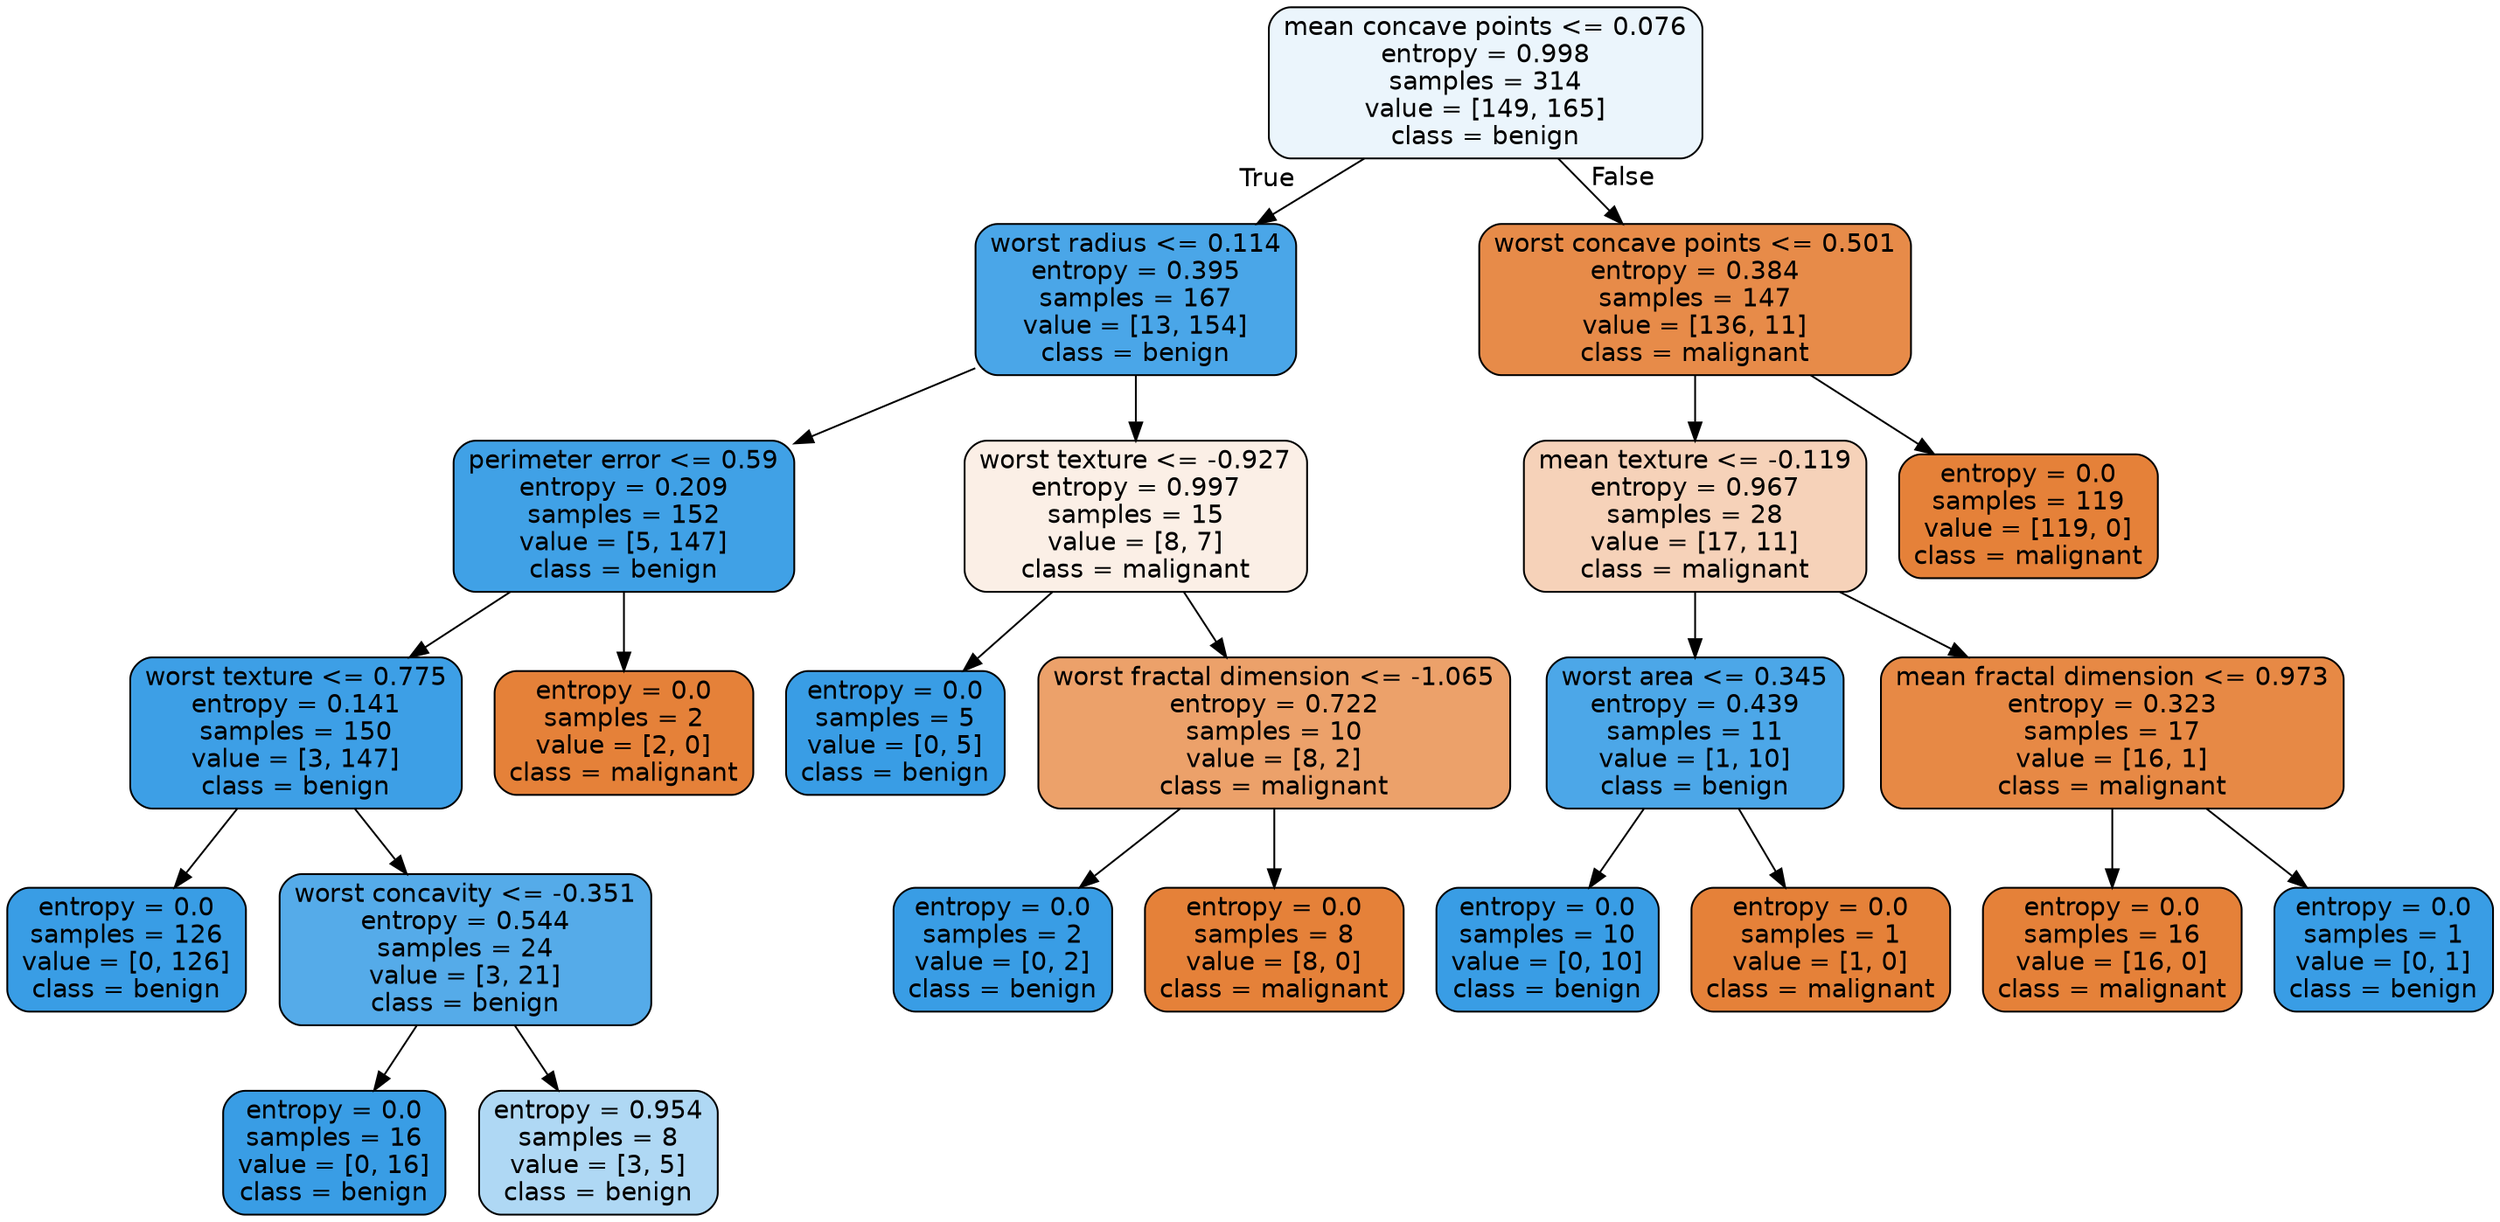 digraph Tree {
node [shape=box, style="filled, rounded", color="black", fontname=helvetica] ;
edge [fontname=helvetica] ;
0 [label="mean concave points <= 0.076\nentropy = 0.998\nsamples = 314\nvalue = [149, 165]\nclass = benign", fillcolor="#399de519"] ;
1 [label="worst radius <= 0.114\nentropy = 0.395\nsamples = 167\nvalue = [13, 154]\nclass = benign", fillcolor="#399de5e9"] ;
0 -> 1 [labeldistance=2.5, labelangle=45, headlabel="True"] ;
2 [label="perimeter error <= 0.59\nentropy = 0.209\nsamples = 152\nvalue = [5, 147]\nclass = benign", fillcolor="#399de5f6"] ;
1 -> 2 ;
3 [label="worst texture <= 0.775\nentropy = 0.141\nsamples = 150\nvalue = [3, 147]\nclass = benign", fillcolor="#399de5fa"] ;
2 -> 3 ;
4 [label="entropy = 0.0\nsamples = 126\nvalue = [0, 126]\nclass = benign", fillcolor="#399de5ff"] ;
3 -> 4 ;
5 [label="worst concavity <= -0.351\nentropy = 0.544\nsamples = 24\nvalue = [3, 21]\nclass = benign", fillcolor="#399de5db"] ;
3 -> 5 ;
6 [label="entropy = 0.0\nsamples = 16\nvalue = [0, 16]\nclass = benign", fillcolor="#399de5ff"] ;
5 -> 6 ;
7 [label="entropy = 0.954\nsamples = 8\nvalue = [3, 5]\nclass = benign", fillcolor="#399de566"] ;
5 -> 7 ;
8 [label="entropy = 0.0\nsamples = 2\nvalue = [2, 0]\nclass = malignant", fillcolor="#e58139ff"] ;
2 -> 8 ;
9 [label="worst texture <= -0.927\nentropy = 0.997\nsamples = 15\nvalue = [8, 7]\nclass = malignant", fillcolor="#e5813920"] ;
1 -> 9 ;
10 [label="entropy = 0.0\nsamples = 5\nvalue = [0, 5]\nclass = benign", fillcolor="#399de5ff"] ;
9 -> 10 ;
11 [label="worst fractal dimension <= -1.065\nentropy = 0.722\nsamples = 10\nvalue = [8, 2]\nclass = malignant", fillcolor="#e58139bf"] ;
9 -> 11 ;
12 [label="entropy = 0.0\nsamples = 2\nvalue = [0, 2]\nclass = benign", fillcolor="#399de5ff"] ;
11 -> 12 ;
13 [label="entropy = 0.0\nsamples = 8\nvalue = [8, 0]\nclass = malignant", fillcolor="#e58139ff"] ;
11 -> 13 ;
14 [label="worst concave points <= 0.501\nentropy = 0.384\nsamples = 147\nvalue = [136, 11]\nclass = malignant", fillcolor="#e58139ea"] ;
0 -> 14 [labeldistance=2.5, labelangle=-45, headlabel="False"] ;
15 [label="mean texture <= -0.119\nentropy = 0.967\nsamples = 28\nvalue = [17, 11]\nclass = malignant", fillcolor="#e581395a"] ;
14 -> 15 ;
16 [label="worst area <= 0.345\nentropy = 0.439\nsamples = 11\nvalue = [1, 10]\nclass = benign", fillcolor="#399de5e6"] ;
15 -> 16 ;
17 [label="entropy = 0.0\nsamples = 10\nvalue = [0, 10]\nclass = benign", fillcolor="#399de5ff"] ;
16 -> 17 ;
18 [label="entropy = 0.0\nsamples = 1\nvalue = [1, 0]\nclass = malignant", fillcolor="#e58139ff"] ;
16 -> 18 ;
19 [label="mean fractal dimension <= 0.973\nentropy = 0.323\nsamples = 17\nvalue = [16, 1]\nclass = malignant", fillcolor="#e58139ef"] ;
15 -> 19 ;
20 [label="entropy = 0.0\nsamples = 16\nvalue = [16, 0]\nclass = malignant", fillcolor="#e58139ff"] ;
19 -> 20 ;
21 [label="entropy = 0.0\nsamples = 1\nvalue = [0, 1]\nclass = benign", fillcolor="#399de5ff"] ;
19 -> 21 ;
22 [label="entropy = 0.0\nsamples = 119\nvalue = [119, 0]\nclass = malignant", fillcolor="#e58139ff"] ;
14 -> 22 ;
}